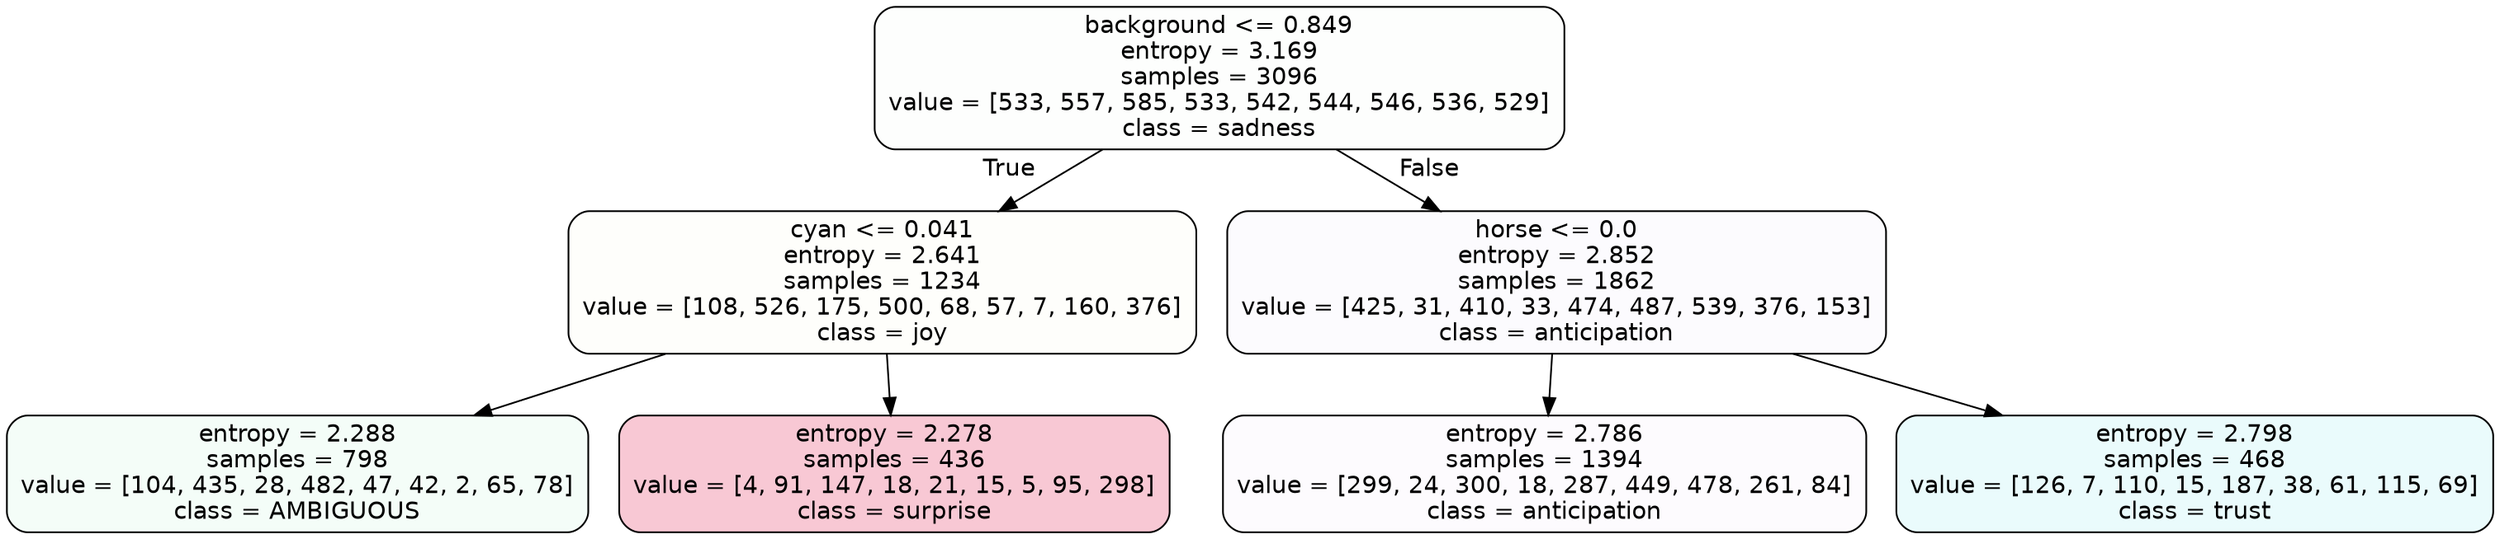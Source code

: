 digraph Tree {
node [shape=box, style="filled, rounded", color="black", fontname=helvetica] ;
edge [fontname=helvetica] ;
0 [label="background <= 0.849\nentropy = 3.169\nsamples = 3096\nvalue = [533, 557, 585, 533, 542, 544, 546, 536, 529]\nclass = sadness", fillcolor="#64e53902"] ;
1 [label="cyan <= 0.041\nentropy = 2.641\nsamples = 1234\nvalue = [108, 526, 175, 500, 68, 57, 7, 160, 376]\nclass = joy", fillcolor="#d7e53904"] ;
0 -> 1 [labeldistance=2.5, labelangle=45, headlabel="True"] ;
2 [label="entropy = 2.288\nsamples = 798\nvalue = [104, 435, 28, 482, 47, 42, 2, 65, 78]\nclass = AMBIGUOUS", fillcolor="#39e5810e"] ;
1 -> 2 ;
3 [label="entropy = 2.278\nsamples = 436\nvalue = [4, 91, 147, 18, 21, 15, 5, 95, 298]\nclass = surprise", fillcolor="#e5396446"] ;
1 -> 3 ;
4 [label="horse <= 0.0\nentropy = 2.852\nsamples = 1862\nvalue = [425, 31, 410, 33, 474, 487, 539, 376, 153]\nclass = anticipation", fillcolor="#8139e505"] ;
0 -> 4 [labeldistance=2.5, labelangle=-45, headlabel="False"] ;
5 [label="entropy = 2.786\nsamples = 1394\nvalue = [299, 24, 300, 18, 287, 449, 478, 261, 84]\nclass = anticipation", fillcolor="#8139e504"] ;
4 -> 5 ;
6 [label="entropy = 2.798\nsamples = 468\nvalue = [126, 7, 110, 15, 187, 38, 61, 115, 69]\nclass = trust", fillcolor="#39d7e51a"] ;
4 -> 6 ;
}